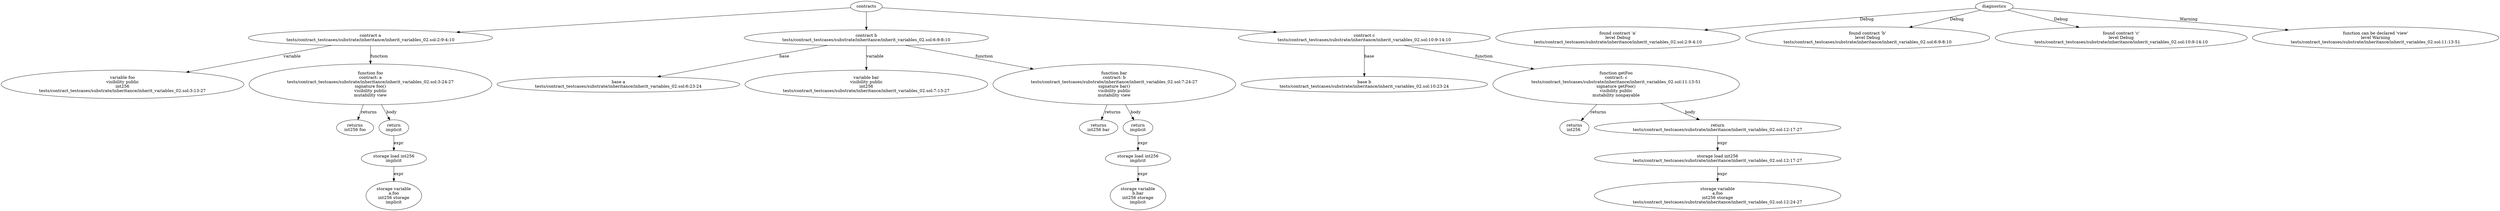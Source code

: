 strict digraph "tests/contract_testcases/substrate/inheritance/inherit_variables_02.sol" {
	contract [label="contract a\ntests/contract_testcases/substrate/inheritance/inherit_variables_02.sol:2:9-4:10"]
	var [label="variable foo\nvisibility public\nint256\ntests/contract_testcases/substrate/inheritance/inherit_variables_02.sol:3:13-27"]
	foo [label="function foo\ncontract: a\ntests/contract_testcases/substrate/inheritance/inherit_variables_02.sol:3:24-27\nsignature foo()\nvisibility public\nmutability view"]
	returns [label="returns\nint256 foo"]
	return [label="return\nimplicit"]
	storage_load [label="storage load int256\nimplicit"]
	storage_var [label="storage variable\na.foo\nint256 storage\nimplicit"]
	contract_8 [label="contract b\ntests/contract_testcases/substrate/inheritance/inherit_variables_02.sol:6:9-8:10"]
	base [label="base a\ntests/contract_testcases/substrate/inheritance/inherit_variables_02.sol:6:23-24"]
	var_10 [label="variable bar\nvisibility public\nint256\ntests/contract_testcases/substrate/inheritance/inherit_variables_02.sol:7:13-27"]
	bar [label="function bar\ncontract: b\ntests/contract_testcases/substrate/inheritance/inherit_variables_02.sol:7:24-27\nsignature bar()\nvisibility public\nmutability view"]
	returns_12 [label="returns\nint256 bar"]
	return_13 [label="return\nimplicit"]
	storage_load_14 [label="storage load int256\nimplicit"]
	storage_var_15 [label="storage variable\nb.bar\nint256 storage\nimplicit"]
	contract_16 [label="contract c\ntests/contract_testcases/substrate/inheritance/inherit_variables_02.sol:10:9-14:10"]
	base_17 [label="base b\ntests/contract_testcases/substrate/inheritance/inherit_variables_02.sol:10:23-24"]
	getFoo [label="function getFoo\ncontract: c\ntests/contract_testcases/substrate/inheritance/inherit_variables_02.sol:11:13-51\nsignature getFoo()\nvisibility public\nmutability nonpayable"]
	returns_19 [label="returns\nint256 "]
	return_20 [label="return\ntests/contract_testcases/substrate/inheritance/inherit_variables_02.sol:12:17-27"]
	storage_load_21 [label="storage load int256\ntests/contract_testcases/substrate/inheritance/inherit_variables_02.sol:12:17-27"]
	storage_var_22 [label="storage variable\na.foo\nint256 storage\ntests/contract_testcases/substrate/inheritance/inherit_variables_02.sol:12:24-27"]
	diagnostic [label="found contract 'a'\nlevel Debug\ntests/contract_testcases/substrate/inheritance/inherit_variables_02.sol:2:9-4:10"]
	diagnostic_25 [label="found contract 'b'\nlevel Debug\ntests/contract_testcases/substrate/inheritance/inherit_variables_02.sol:6:9-8:10"]
	diagnostic_26 [label="found contract 'c'\nlevel Debug\ntests/contract_testcases/substrate/inheritance/inherit_variables_02.sol:10:9-14:10"]
	diagnostic_27 [label="function can be declared 'view'\nlevel Warning\ntests/contract_testcases/substrate/inheritance/inherit_variables_02.sol:11:13-51"]
	contracts -> contract
	contract -> var [label="variable"]
	contract -> foo [label="function"]
	foo -> returns [label="returns"]
	foo -> return [label="body"]
	return -> storage_load [label="expr"]
	storage_load -> storage_var [label="expr"]
	contracts -> contract_8
	contract_8 -> base [label="base"]
	contract_8 -> var_10 [label="variable"]
	contract_8 -> bar [label="function"]
	bar -> returns_12 [label="returns"]
	bar -> return_13 [label="body"]
	return_13 -> storage_load_14 [label="expr"]
	storage_load_14 -> storage_var_15 [label="expr"]
	contracts -> contract_16
	contract_16 -> base_17 [label="base"]
	contract_16 -> getFoo [label="function"]
	getFoo -> returns_19 [label="returns"]
	getFoo -> return_20 [label="body"]
	return_20 -> storage_load_21 [label="expr"]
	storage_load_21 -> storage_var_22 [label="expr"]
	diagnostics -> diagnostic [label="Debug"]
	diagnostics -> diagnostic_25 [label="Debug"]
	diagnostics -> diagnostic_26 [label="Debug"]
	diagnostics -> diagnostic_27 [label="Warning"]
}
